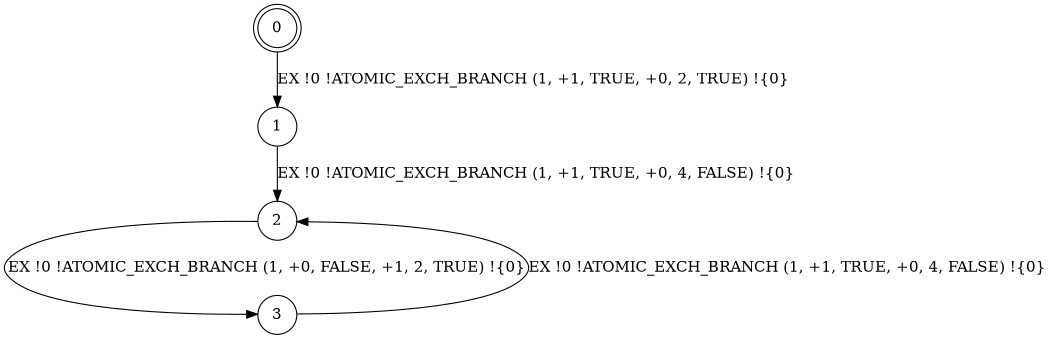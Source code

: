 digraph BCG {
size = "7, 10.5";
center = TRUE;
node [shape = circle];
0 [peripheries = 2];
0 -> 1 [label = "EX !0 !ATOMIC_EXCH_BRANCH (1, +1, TRUE, +0, 2, TRUE) !{0}"];
1 -> 2 [label = "EX !0 !ATOMIC_EXCH_BRANCH (1, +1, TRUE, +0, 4, FALSE) !{0}"];
2 -> 3 [label = "EX !0 !ATOMIC_EXCH_BRANCH (1, +0, FALSE, +1, 2, TRUE) !{0}"];
3 -> 2 [label = "EX !0 !ATOMIC_EXCH_BRANCH (1, +1, TRUE, +0, 4, FALSE) !{0}"];
}
